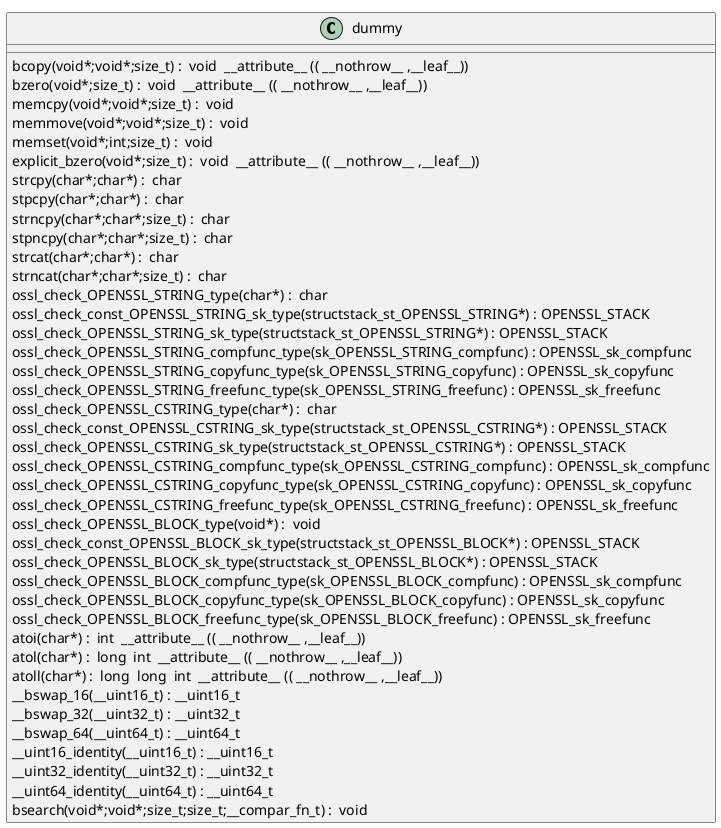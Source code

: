 @startuml
!pragma layout smetana
class dummy {
bcopy(void*;void*;size_t) :  void  __attribute__ (( __nothrow__ ,__leaf__)) [[[./../../.././qc/crypto/ct/ct_b64.c.html#340]]]
bzero(void*;size_t) :  void  __attribute__ (( __nothrow__ ,__leaf__)) [[[./../../.././qc/crypto/ct/ct_b64.c.html#347]]]
memcpy(void*;void*;size_t) :  void  [[[./../../.././qc/crypto/ct/ct_b64.c.html#388]]]
memmove(void*;void*;size_t) :  void  [[[./../../.././qc/crypto/ct/ct_b64.c.html#396]]]
memset(void*;int;size_t) :  void  [[[./../../.././qc/crypto/ct/ct_b64.c.html#403]]]
explicit_bzero(void*;size_t) :  void  __attribute__ (( __nothrow__ ,__leaf__)) [[[./../../.././qc/crypto/ct/ct_b64.c.html#416]]]
strcpy(char*;char*) :  char  [[[./../../.././qc/crypto/ct/ct_b64.c.html#423]]]
stpcpy(char*;char*) :  char  [[[./../../.././qc/crypto/ct/ct_b64.c.html#430]]]
strncpy(char*;char*;size_t) :  char  [[[./../../.././qc/crypto/ct/ct_b64.c.html#438]]]
stpncpy(char*;char*;size_t) :  char  [[[./../../.././qc/crypto/ct/ct_b64.c.html#448]]]
strcat(char*;char*) :  char  [[[./../../.././qc/crypto/ct/ct_b64.c.html#455]]]
strncat(char*;char*;size_t) :  char  [[[./../../.././qc/crypto/ct/ct_b64.c.html#462]]]
ossl_check_OPENSSL_STRING_type(char*) :  char  [[[./../../.././qc/crypto/ct/ct_b64.c.html#829]]]
ossl_check_const_OPENSSL_STRING_sk_type(structstack_st_OPENSSL_STRING*) : OPENSSL_STACK [[[./../../.././qc/crypto/ct/ct_b64.c.html#829]]]
ossl_check_OPENSSL_STRING_sk_type(structstack_st_OPENSSL_STRING*) : OPENSSL_STACK [[[./../../.././qc/crypto/ct/ct_b64.c.html#829]]]
ossl_check_OPENSSL_STRING_compfunc_type(sk_OPENSSL_STRING_compfunc) : OPENSSL_sk_compfunc [[[./../../.././qc/crypto/ct/ct_b64.c.html#829]]]
ossl_check_OPENSSL_STRING_copyfunc_type(sk_OPENSSL_STRING_copyfunc) : OPENSSL_sk_copyfunc [[[./../../.././qc/crypto/ct/ct_b64.c.html#829]]]
ossl_check_OPENSSL_STRING_freefunc_type(sk_OPENSSL_STRING_freefunc) : OPENSSL_sk_freefunc [[[./../../.././qc/crypto/ct/ct_b64.c.html#829]]]
ossl_check_OPENSSL_CSTRING_type(char*) :  char  [[[./../../.././qc/crypto/ct/ct_b64.c.html#831]]]
ossl_check_const_OPENSSL_CSTRING_sk_type(structstack_st_OPENSSL_CSTRING*) : OPENSSL_STACK [[[./../../.././qc/crypto/ct/ct_b64.c.html#831]]]
ossl_check_OPENSSL_CSTRING_sk_type(structstack_st_OPENSSL_CSTRING*) : OPENSSL_STACK [[[./../../.././qc/crypto/ct/ct_b64.c.html#831]]]
ossl_check_OPENSSL_CSTRING_compfunc_type(sk_OPENSSL_CSTRING_compfunc) : OPENSSL_sk_compfunc [[[./../../.././qc/crypto/ct/ct_b64.c.html#831]]]
ossl_check_OPENSSL_CSTRING_copyfunc_type(sk_OPENSSL_CSTRING_copyfunc) : OPENSSL_sk_copyfunc [[[./../../.././qc/crypto/ct/ct_b64.c.html#831]]]
ossl_check_OPENSSL_CSTRING_freefunc_type(sk_OPENSSL_CSTRING_freefunc) : OPENSSL_sk_freefunc [[[./../../.././qc/crypto/ct/ct_b64.c.html#831]]]
ossl_check_OPENSSL_BLOCK_type(void*) :  void  [[[./../../.././qc/crypto/ct/ct_b64.c.html#834]]]
ossl_check_const_OPENSSL_BLOCK_sk_type(structstack_st_OPENSSL_BLOCK*) : OPENSSL_STACK [[[./../../.././qc/crypto/ct/ct_b64.c.html#834]]]
ossl_check_OPENSSL_BLOCK_sk_type(structstack_st_OPENSSL_BLOCK*) : OPENSSL_STACK [[[./../../.././qc/crypto/ct/ct_b64.c.html#834]]]
ossl_check_OPENSSL_BLOCK_compfunc_type(sk_OPENSSL_BLOCK_compfunc) : OPENSSL_sk_compfunc [[[./../../.././qc/crypto/ct/ct_b64.c.html#834]]]
ossl_check_OPENSSL_BLOCK_copyfunc_type(sk_OPENSSL_BLOCK_copyfunc) : OPENSSL_sk_copyfunc [[[./../../.././qc/crypto/ct/ct_b64.c.html#834]]]
ossl_check_OPENSSL_BLOCK_freefunc_type(sk_OPENSSL_BLOCK_freefunc) : OPENSSL_sk_freefunc [[[./../../.././qc/crypto/ct/ct_b64.c.html#834]]]
atoi(char*) :  int  __attribute__ (( __nothrow__ ,__leaf__)) [[[./../../.././qc/crypto/ct/ct_b64.c.html#1183]]]
atol(char*) :  long  int  __attribute__ (( __nothrow__ ,__leaf__)) [[[./../../.././qc/crypto/ct/ct_b64.c.html#1188]]]
atoll(char*) :  long  long  int  __attribute__ (( __nothrow__ ,__leaf__)) [[[./../../.././qc/crypto/ct/ct_b64.c.html#1195]]]
__bswap_16(__uint16_t) : __uint16_t [[[./../../.././qc/crypto/ct/ct_b64.c.html#1357]]]
__bswap_32(__uint32_t) : __uint32_t [[[./../../.././qc/crypto/ct/ct_b64.c.html#1372]]]
__bswap_64(__uint64_t) : __uint64_t [[[./../../.././qc/crypto/ct/ct_b64.c.html#1382]]]
__uint16_identity(__uint16_t) : __uint16_t [[[./../../.././qc/crypto/ct/ct_b64.c.html#1394]]]
__uint32_identity(__uint32_t) : __uint32_t [[[./../../.././qc/crypto/ct/ct_b64.c.html#1400]]]
__uint64_identity(__uint64_t) : __uint64_t [[[./../../.././qc/crypto/ct/ct_b64.c.html#1406]]]
bsearch(void*;void*;size_t;size_t;__compar_fn_t) :  void  [[[./../../.././qc/crypto/ct/ct_b64.c.html#2074]]]
} 
@enduml
